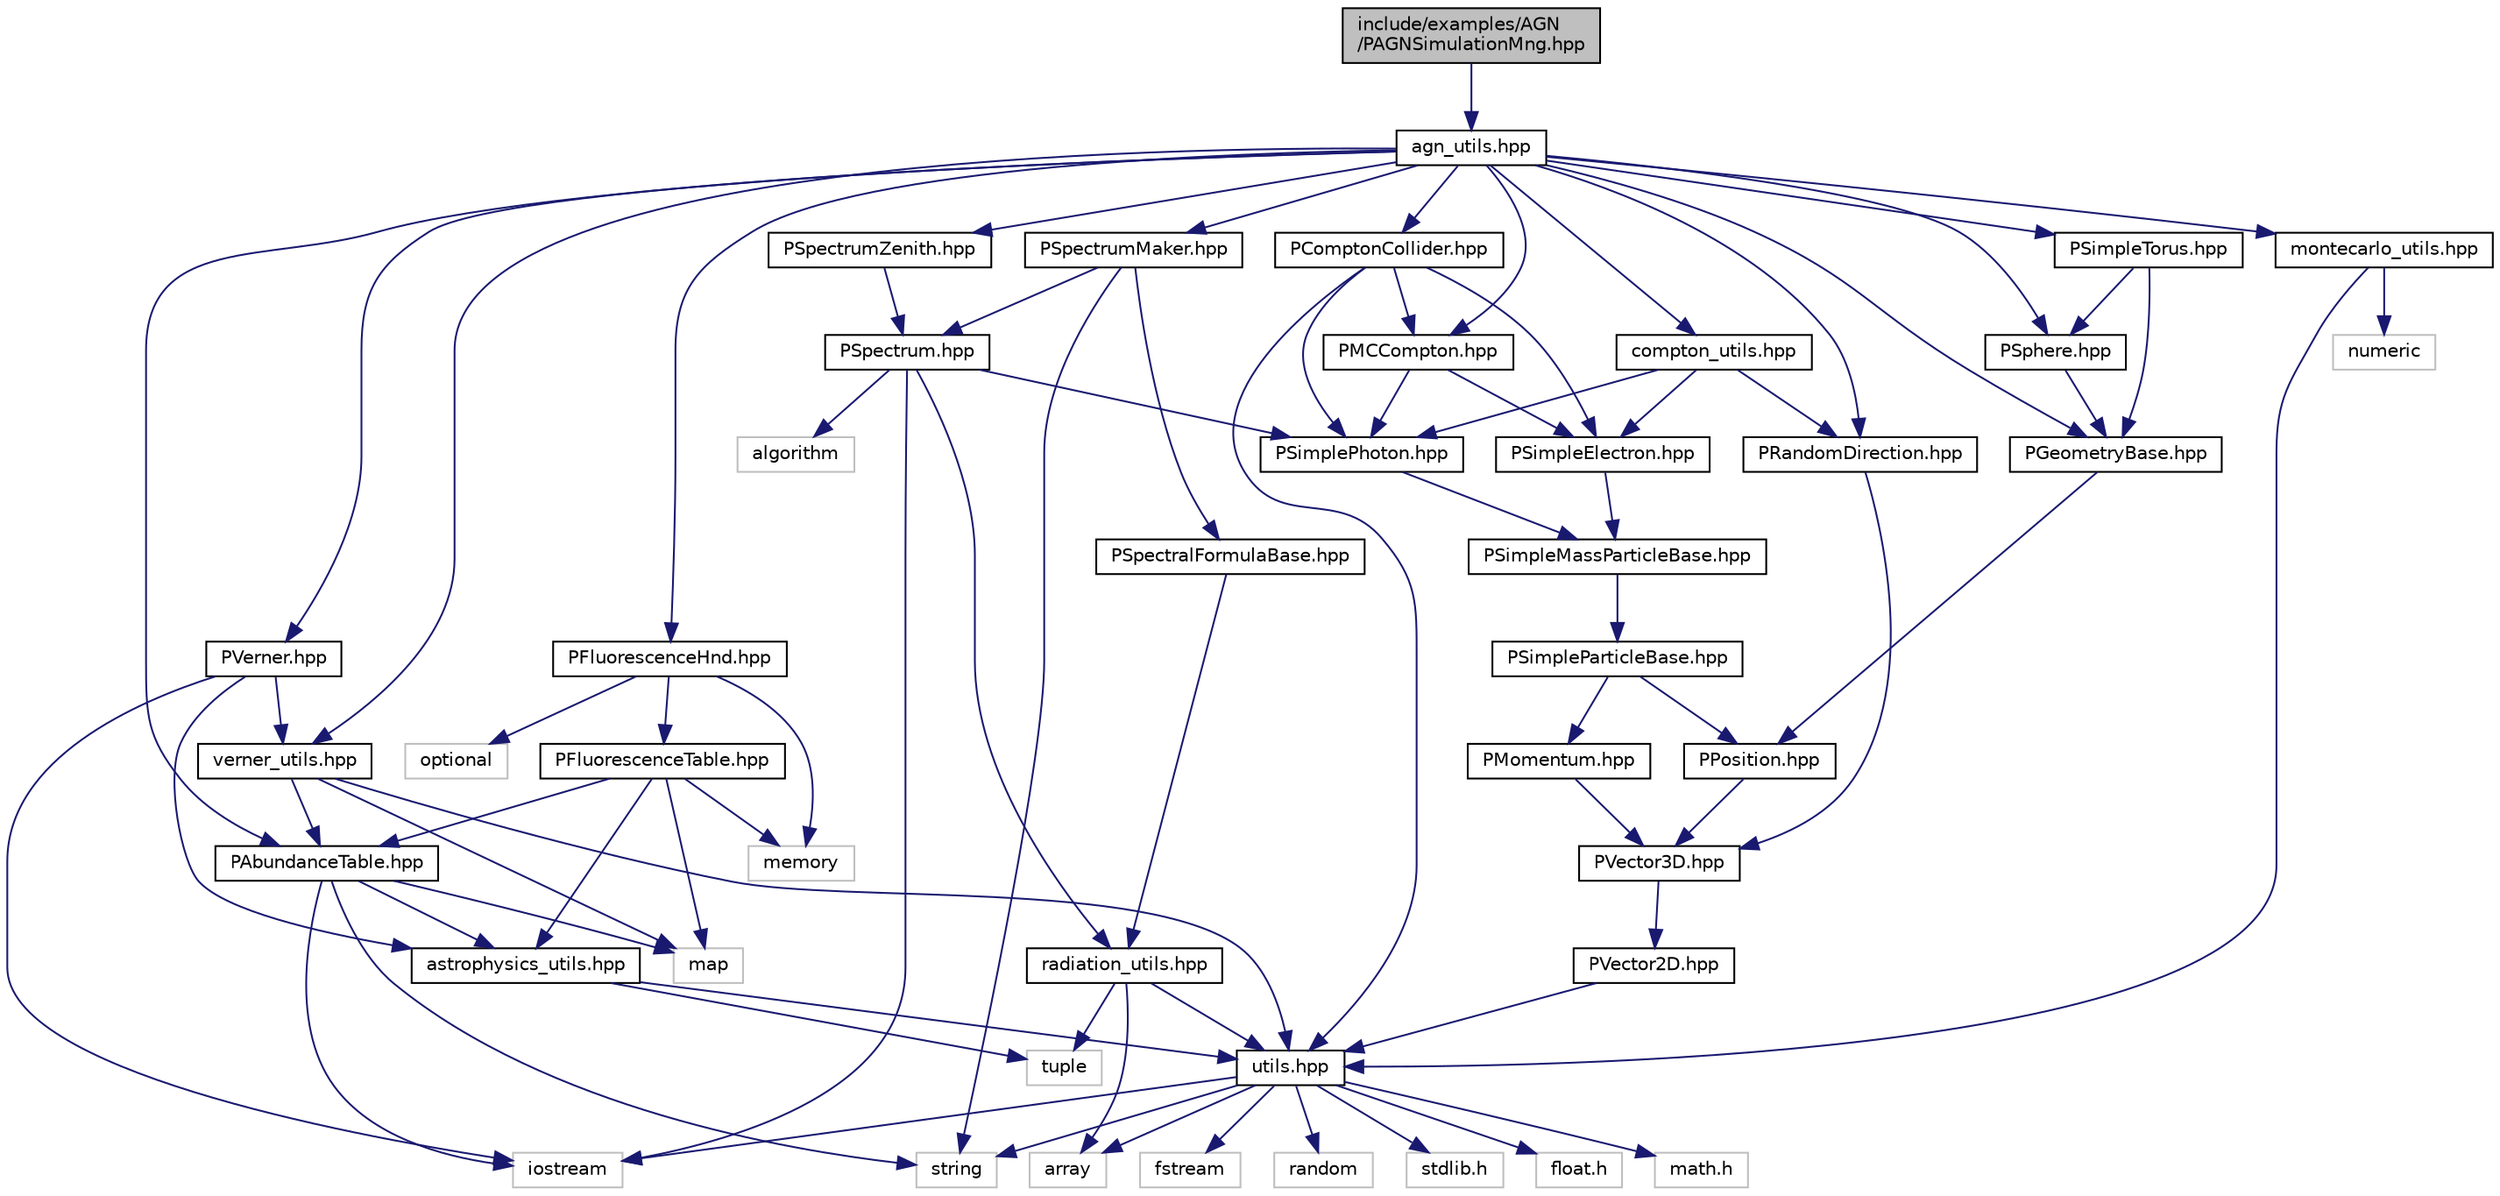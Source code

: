 digraph "include/examples/AGN/PAGNSimulationMng.hpp"
{
 // LATEX_PDF_SIZE
  edge [fontname="Helvetica",fontsize="10",labelfontname="Helvetica",labelfontsize="10"];
  node [fontname="Helvetica",fontsize="10",shape=record];
  Node1 [label="include/examples/AGN\l/PAGNSimulationMng.hpp",height=0.2,width=0.4,color="black", fillcolor="grey75", style="filled", fontcolor="black",tooltip=" "];
  Node1 -> Node2 [color="midnightblue",fontsize="10",style="solid"];
  Node2 [label="agn_utils.hpp",height=0.2,width=0.4,color="black", fillcolor="white", style="filled",URL="$agn__utils_8hpp.html",tooltip="This file contains all the utilities needed by the agn x-ray spectrum models, provided in this applic..."];
  Node2 -> Node3 [color="midnightblue",fontsize="10",style="solid"];
  Node3 [label="PSpectrumMaker.hpp",height=0.2,width=0.4,color="black", fillcolor="white", style="filled",URL="$_p_spectrum_maker_8hpp.html",tooltip=" "];
  Node3 -> Node4 [color="midnightblue",fontsize="10",style="solid"];
  Node4 [label="PSpectrum.hpp",height=0.2,width=0.4,color="black", fillcolor="white", style="filled",URL="$_p_spectrum_8hpp.html",tooltip=" "];
  Node4 -> Node5 [color="midnightblue",fontsize="10",style="solid"];
  Node5 [label="radiation_utils.hpp",height=0.2,width=0.4,color="black", fillcolor="white", style="filled",URL="$radiation__utils_8hpp.html",tooltip=" "];
  Node5 -> Node6 [color="midnightblue",fontsize="10",style="solid"];
  Node6 [label="utils.hpp",height=0.2,width=0.4,color="black", fillcolor="white", style="filled",URL="$utils_8hpp.html",tooltip=" "];
  Node6 -> Node7 [color="midnightblue",fontsize="10",style="solid"];
  Node7 [label="stdlib.h",height=0.2,width=0.4,color="grey75", fillcolor="white", style="filled",tooltip=" "];
  Node6 -> Node8 [color="midnightblue",fontsize="10",style="solid"];
  Node8 [label="float.h",height=0.2,width=0.4,color="grey75", fillcolor="white", style="filled",tooltip=" "];
  Node6 -> Node9 [color="midnightblue",fontsize="10",style="solid"];
  Node9 [label="math.h",height=0.2,width=0.4,color="grey75", fillcolor="white", style="filled",tooltip=" "];
  Node6 -> Node10 [color="midnightblue",fontsize="10",style="solid"];
  Node10 [label="string",height=0.2,width=0.4,color="grey75", fillcolor="white", style="filled",tooltip=" "];
  Node6 -> Node11 [color="midnightblue",fontsize="10",style="solid"];
  Node11 [label="iostream",height=0.2,width=0.4,color="grey75", fillcolor="white", style="filled",tooltip=" "];
  Node6 -> Node12 [color="midnightblue",fontsize="10",style="solid"];
  Node12 [label="fstream",height=0.2,width=0.4,color="grey75", fillcolor="white", style="filled",tooltip=" "];
  Node6 -> Node13 [color="midnightblue",fontsize="10",style="solid"];
  Node13 [label="array",height=0.2,width=0.4,color="grey75", fillcolor="white", style="filled",tooltip=" "];
  Node6 -> Node14 [color="midnightblue",fontsize="10",style="solid"];
  Node14 [label="random",height=0.2,width=0.4,color="grey75", fillcolor="white", style="filled",tooltip=" "];
  Node5 -> Node13 [color="midnightblue",fontsize="10",style="solid"];
  Node5 -> Node15 [color="midnightblue",fontsize="10",style="solid"];
  Node15 [label="tuple",height=0.2,width=0.4,color="grey75", fillcolor="white", style="filled",tooltip=" "];
  Node4 -> Node11 [color="midnightblue",fontsize="10",style="solid"];
  Node4 -> Node16 [color="midnightblue",fontsize="10",style="solid"];
  Node16 [label="algorithm",height=0.2,width=0.4,color="grey75", fillcolor="white", style="filled",tooltip=" "];
  Node4 -> Node17 [color="midnightblue",fontsize="10",style="solid"];
  Node17 [label="PSimplePhoton.hpp",height=0.2,width=0.4,color="black", fillcolor="white", style="filled",URL="$_p_simple_photon_8hpp.html",tooltip=" "];
  Node17 -> Node18 [color="midnightblue",fontsize="10",style="solid"];
  Node18 [label="PSimpleMassParticleBase.hpp",height=0.2,width=0.4,color="black", fillcolor="white", style="filled",URL="$_p_simple_mass_particle_base_8hpp.html",tooltip=" "];
  Node18 -> Node19 [color="midnightblue",fontsize="10",style="solid"];
  Node19 [label="PSimpleParticleBase.hpp",height=0.2,width=0.4,color="black", fillcolor="white", style="filled",URL="$_p_simple_particle_base_8hpp.html",tooltip=" "];
  Node19 -> Node20 [color="midnightblue",fontsize="10",style="solid"];
  Node20 [label="PPosition.hpp",height=0.2,width=0.4,color="black", fillcolor="white", style="filled",URL="$_p_position_8hpp.html",tooltip=" "];
  Node20 -> Node21 [color="midnightblue",fontsize="10",style="solid"];
  Node21 [label="PVector3D.hpp",height=0.2,width=0.4,color="black", fillcolor="white", style="filled",URL="$_p_vector3_d_8hpp.html",tooltip=" "];
  Node21 -> Node22 [color="midnightblue",fontsize="10",style="solid"];
  Node22 [label="PVector2D.hpp",height=0.2,width=0.4,color="black", fillcolor="white", style="filled",URL="$_p_vector2_d_8hpp.html",tooltip=" "];
  Node22 -> Node6 [color="midnightblue",fontsize="10",style="solid"];
  Node19 -> Node23 [color="midnightblue",fontsize="10",style="solid"];
  Node23 [label="PMomentum.hpp",height=0.2,width=0.4,color="black", fillcolor="white", style="filled",URL="$_p_momentum_8hpp.html",tooltip=" "];
  Node23 -> Node21 [color="midnightblue",fontsize="10",style="solid"];
  Node3 -> Node24 [color="midnightblue",fontsize="10",style="solid"];
  Node24 [label="PSpectralFormulaBase.hpp",height=0.2,width=0.4,color="black", fillcolor="white", style="filled",URL="$_p_spectral_formula_base_8hpp.html",tooltip=" "];
  Node24 -> Node5 [color="midnightblue",fontsize="10",style="solid"];
  Node3 -> Node10 [color="midnightblue",fontsize="10",style="solid"];
  Node2 -> Node25 [color="midnightblue",fontsize="10",style="solid"];
  Node25 [label="PGeometryBase.hpp",height=0.2,width=0.4,color="black", fillcolor="white", style="filled",URL="$_p_geometry_base_8hpp.html",tooltip=" "];
  Node25 -> Node20 [color="midnightblue",fontsize="10",style="solid"];
  Node2 -> Node26 [color="midnightblue",fontsize="10",style="solid"];
  Node26 [label="PSphere.hpp",height=0.2,width=0.4,color="black", fillcolor="white", style="filled",URL="$_p_sphere_8hpp.html",tooltip=" "];
  Node26 -> Node25 [color="midnightblue",fontsize="10",style="solid"];
  Node2 -> Node27 [color="midnightblue",fontsize="10",style="solid"];
  Node27 [label="PSimpleTorus.hpp",height=0.2,width=0.4,color="black", fillcolor="white", style="filled",URL="$_p_simple_torus_8hpp.html",tooltip=" "];
  Node27 -> Node25 [color="midnightblue",fontsize="10",style="solid"];
  Node27 -> Node26 [color="midnightblue",fontsize="10",style="solid"];
  Node2 -> Node28 [color="midnightblue",fontsize="10",style="solid"];
  Node28 [label="PAbundanceTable.hpp",height=0.2,width=0.4,color="black", fillcolor="white", style="filled",URL="$_p_abundance_table_8hpp.html",tooltip=" "];
  Node28 -> Node29 [color="midnightblue",fontsize="10",style="solid"];
  Node29 [label="astrophysics_utils.hpp",height=0.2,width=0.4,color="black", fillcolor="white", style="filled",URL="$astrophysics__utils_8hpp.html",tooltip=" "];
  Node29 -> Node6 [color="midnightblue",fontsize="10",style="solid"];
  Node29 -> Node15 [color="midnightblue",fontsize="10",style="solid"];
  Node28 -> Node30 [color="midnightblue",fontsize="10",style="solid"];
  Node30 [label="map",height=0.2,width=0.4,color="grey75", fillcolor="white", style="filled",tooltip=" "];
  Node28 -> Node11 [color="midnightblue",fontsize="10",style="solid"];
  Node28 -> Node10 [color="midnightblue",fontsize="10",style="solid"];
  Node2 -> Node31 [color="midnightblue",fontsize="10",style="solid"];
  Node31 [label="PFluorescenceHnd.hpp",height=0.2,width=0.4,color="black", fillcolor="white", style="filled",URL="$_p_fluorescence_hnd_8hpp.html",tooltip=" "];
  Node31 -> Node32 [color="midnightblue",fontsize="10",style="solid"];
  Node32 [label="PFluorescenceTable.hpp",height=0.2,width=0.4,color="black", fillcolor="white", style="filled",URL="$_p_fluorescence_table_8hpp.html",tooltip=" "];
  Node32 -> Node29 [color="midnightblue",fontsize="10",style="solid"];
  Node32 -> Node30 [color="midnightblue",fontsize="10",style="solid"];
  Node32 -> Node33 [color="midnightblue",fontsize="10",style="solid"];
  Node33 [label="memory",height=0.2,width=0.4,color="grey75", fillcolor="white", style="filled",tooltip=" "];
  Node32 -> Node28 [color="midnightblue",fontsize="10",style="solid"];
  Node31 -> Node33 [color="midnightblue",fontsize="10",style="solid"];
  Node31 -> Node34 [color="midnightblue",fontsize="10",style="solid"];
  Node34 [label="optional",height=0.2,width=0.4,color="grey75", fillcolor="white", style="filled",tooltip=" "];
  Node2 -> Node35 [color="midnightblue",fontsize="10",style="solid"];
  Node35 [label="PVerner.hpp",height=0.2,width=0.4,color="black", fillcolor="white", style="filled",URL="$_p_verner_8hpp.html",tooltip=" "];
  Node35 -> Node29 [color="midnightblue",fontsize="10",style="solid"];
  Node35 -> Node11 [color="midnightblue",fontsize="10",style="solid"];
  Node35 -> Node36 [color="midnightblue",fontsize="10",style="solid"];
  Node36 [label="verner_utils.hpp",height=0.2,width=0.4,color="black", fillcolor="white", style="filled",URL="$verner__utils_8hpp.html",tooltip=" "];
  Node36 -> Node6 [color="midnightblue",fontsize="10",style="solid"];
  Node36 -> Node30 [color="midnightblue",fontsize="10",style="solid"];
  Node36 -> Node28 [color="midnightblue",fontsize="10",style="solid"];
  Node2 -> Node37 [color="midnightblue",fontsize="10",style="solid"];
  Node37 [label="PComptonCollider.hpp",height=0.2,width=0.4,color="black", fillcolor="white", style="filled",URL="$_p_compton_collider_8hpp.html",tooltip=" "];
  Node37 -> Node6 [color="midnightblue",fontsize="10",style="solid"];
  Node37 -> Node17 [color="midnightblue",fontsize="10",style="solid"];
  Node37 -> Node38 [color="midnightblue",fontsize="10",style="solid"];
  Node38 [label="PSimpleElectron.hpp",height=0.2,width=0.4,color="black", fillcolor="white", style="filled",URL="$_p_simple_electron_8hpp.html",tooltip=" "];
  Node38 -> Node18 [color="midnightblue",fontsize="10",style="solid"];
  Node37 -> Node39 [color="midnightblue",fontsize="10",style="solid"];
  Node39 [label="PMCCompton.hpp",height=0.2,width=0.4,color="black", fillcolor="white", style="filled",URL="$_p_m_c_compton_8hpp.html",tooltip=" "];
  Node39 -> Node38 [color="midnightblue",fontsize="10",style="solid"];
  Node39 -> Node17 [color="midnightblue",fontsize="10",style="solid"];
  Node2 -> Node39 [color="midnightblue",fontsize="10",style="solid"];
  Node2 -> Node40 [color="midnightblue",fontsize="10",style="solid"];
  Node40 [label="PRandomDirection.hpp",height=0.2,width=0.4,color="black", fillcolor="white", style="filled",URL="$_p_random_direction_8hpp.html",tooltip=" "];
  Node40 -> Node21 [color="midnightblue",fontsize="10",style="solid"];
  Node2 -> Node41 [color="midnightblue",fontsize="10",style="solid"];
  Node41 [label="compton_utils.hpp",height=0.2,width=0.4,color="black", fillcolor="white", style="filled",URL="$compton__utils_8hpp.html",tooltip=" "];
  Node41 -> Node38 [color="midnightblue",fontsize="10",style="solid"];
  Node41 -> Node17 [color="midnightblue",fontsize="10",style="solid"];
  Node41 -> Node40 [color="midnightblue",fontsize="10",style="solid"];
  Node2 -> Node42 [color="midnightblue",fontsize="10",style="solid"];
  Node42 [label="montecarlo_utils.hpp",height=0.2,width=0.4,color="black", fillcolor="white", style="filled",URL="$montecarlo__utils_8hpp.html",tooltip=" "];
  Node42 -> Node6 [color="midnightblue",fontsize="10",style="solid"];
  Node42 -> Node43 [color="midnightblue",fontsize="10",style="solid"];
  Node43 [label="numeric",height=0.2,width=0.4,color="grey75", fillcolor="white", style="filled",tooltip=" "];
  Node2 -> Node44 [color="midnightblue",fontsize="10",style="solid"];
  Node44 [label="PSpectrumZenith.hpp",height=0.2,width=0.4,color="black", fillcolor="white", style="filled",URL="$_p_spectrum_zenith_8hpp.html",tooltip=" "];
  Node44 -> Node4 [color="midnightblue",fontsize="10",style="solid"];
  Node2 -> Node36 [color="midnightblue",fontsize="10",style="solid"];
}
